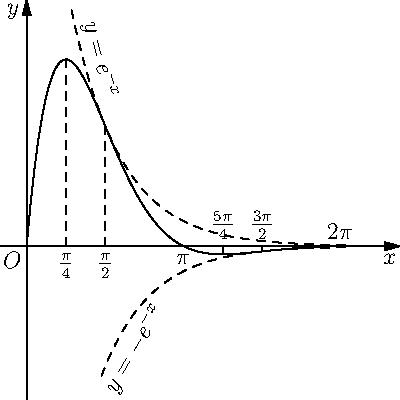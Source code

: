 size(200,IgnoreAspect);
import graph;
real f(real x){return exp(-x)*sin(x);}
draw(graph(f,0,2pi+1));
guide g1=graph(new real(real x){return exp(-x);},0.9,2pi+0.1);
guide g2=graph(new real(real x){return -exp(-x);},1.5,2pi+0.1);
draw(g1,dashed);
draw(g2,dashed);
label("$O$",(0,0),SW);
label("$\frac{\pi}{4}$",pi/4,S);
label("$\frac{\pi}{2}$",pi/2,S);
label("$\pi$",pi,S);
label("$\frac{5\pi}{4}$",5pi/4,N);
label("$\frac{3\pi}{2}$",3pi/2,N);
label("$2\pi$",2pi,N);
draw((pi/4,0)--(pi/4,f(pi/4)),dashed);
draw((pi/2,0)--(pi/2,f(pi/2)),dashed);
draw((5pi/4,0)--(5pi/4,f(5pi/4)),dashed);
draw((3pi/2,0)--(3pi/2,f(3pi/2)),dashed);

label(rotate(-75)*Label("$y=e^{-x}$",position=Relative(0.1),align=N+0.5E),g1);

label(rotate(60)*Label("$y=-e^{-x}$",position=Relative(0.1),align=SE),g2);
axes("$x$","$y$",Arrow());
